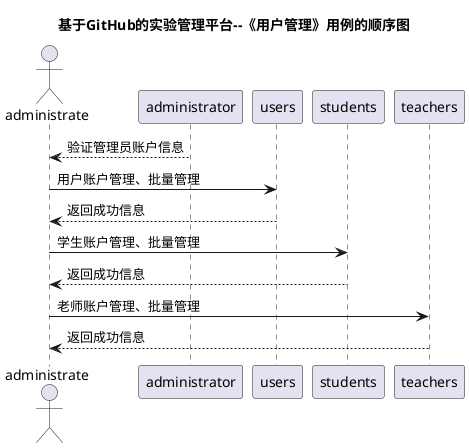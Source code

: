 @startuml
title 基于GitHub的实验管理平台--《用户管理》用例的顺序图
actor administrate
administrator-->administrate : 验证管理员账户信息
administrate -> users:用户账户管理、批量管理
users --> administrate:返回成功信息
administrate -> students:学生账户管理、批量管理
students -->administrate:返回成功信息
administrate -> teachers:老师账户管理、批量管理
teachers --> administrate:返回成功信息

@enduml